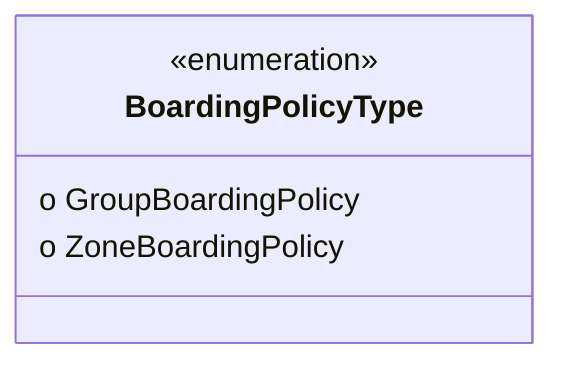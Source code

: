 classDiagram
  class BoardingPolicyType {
<<enumeration>>
  o GroupBoardingPolicy
  o ZoneBoardingPolicy
 }